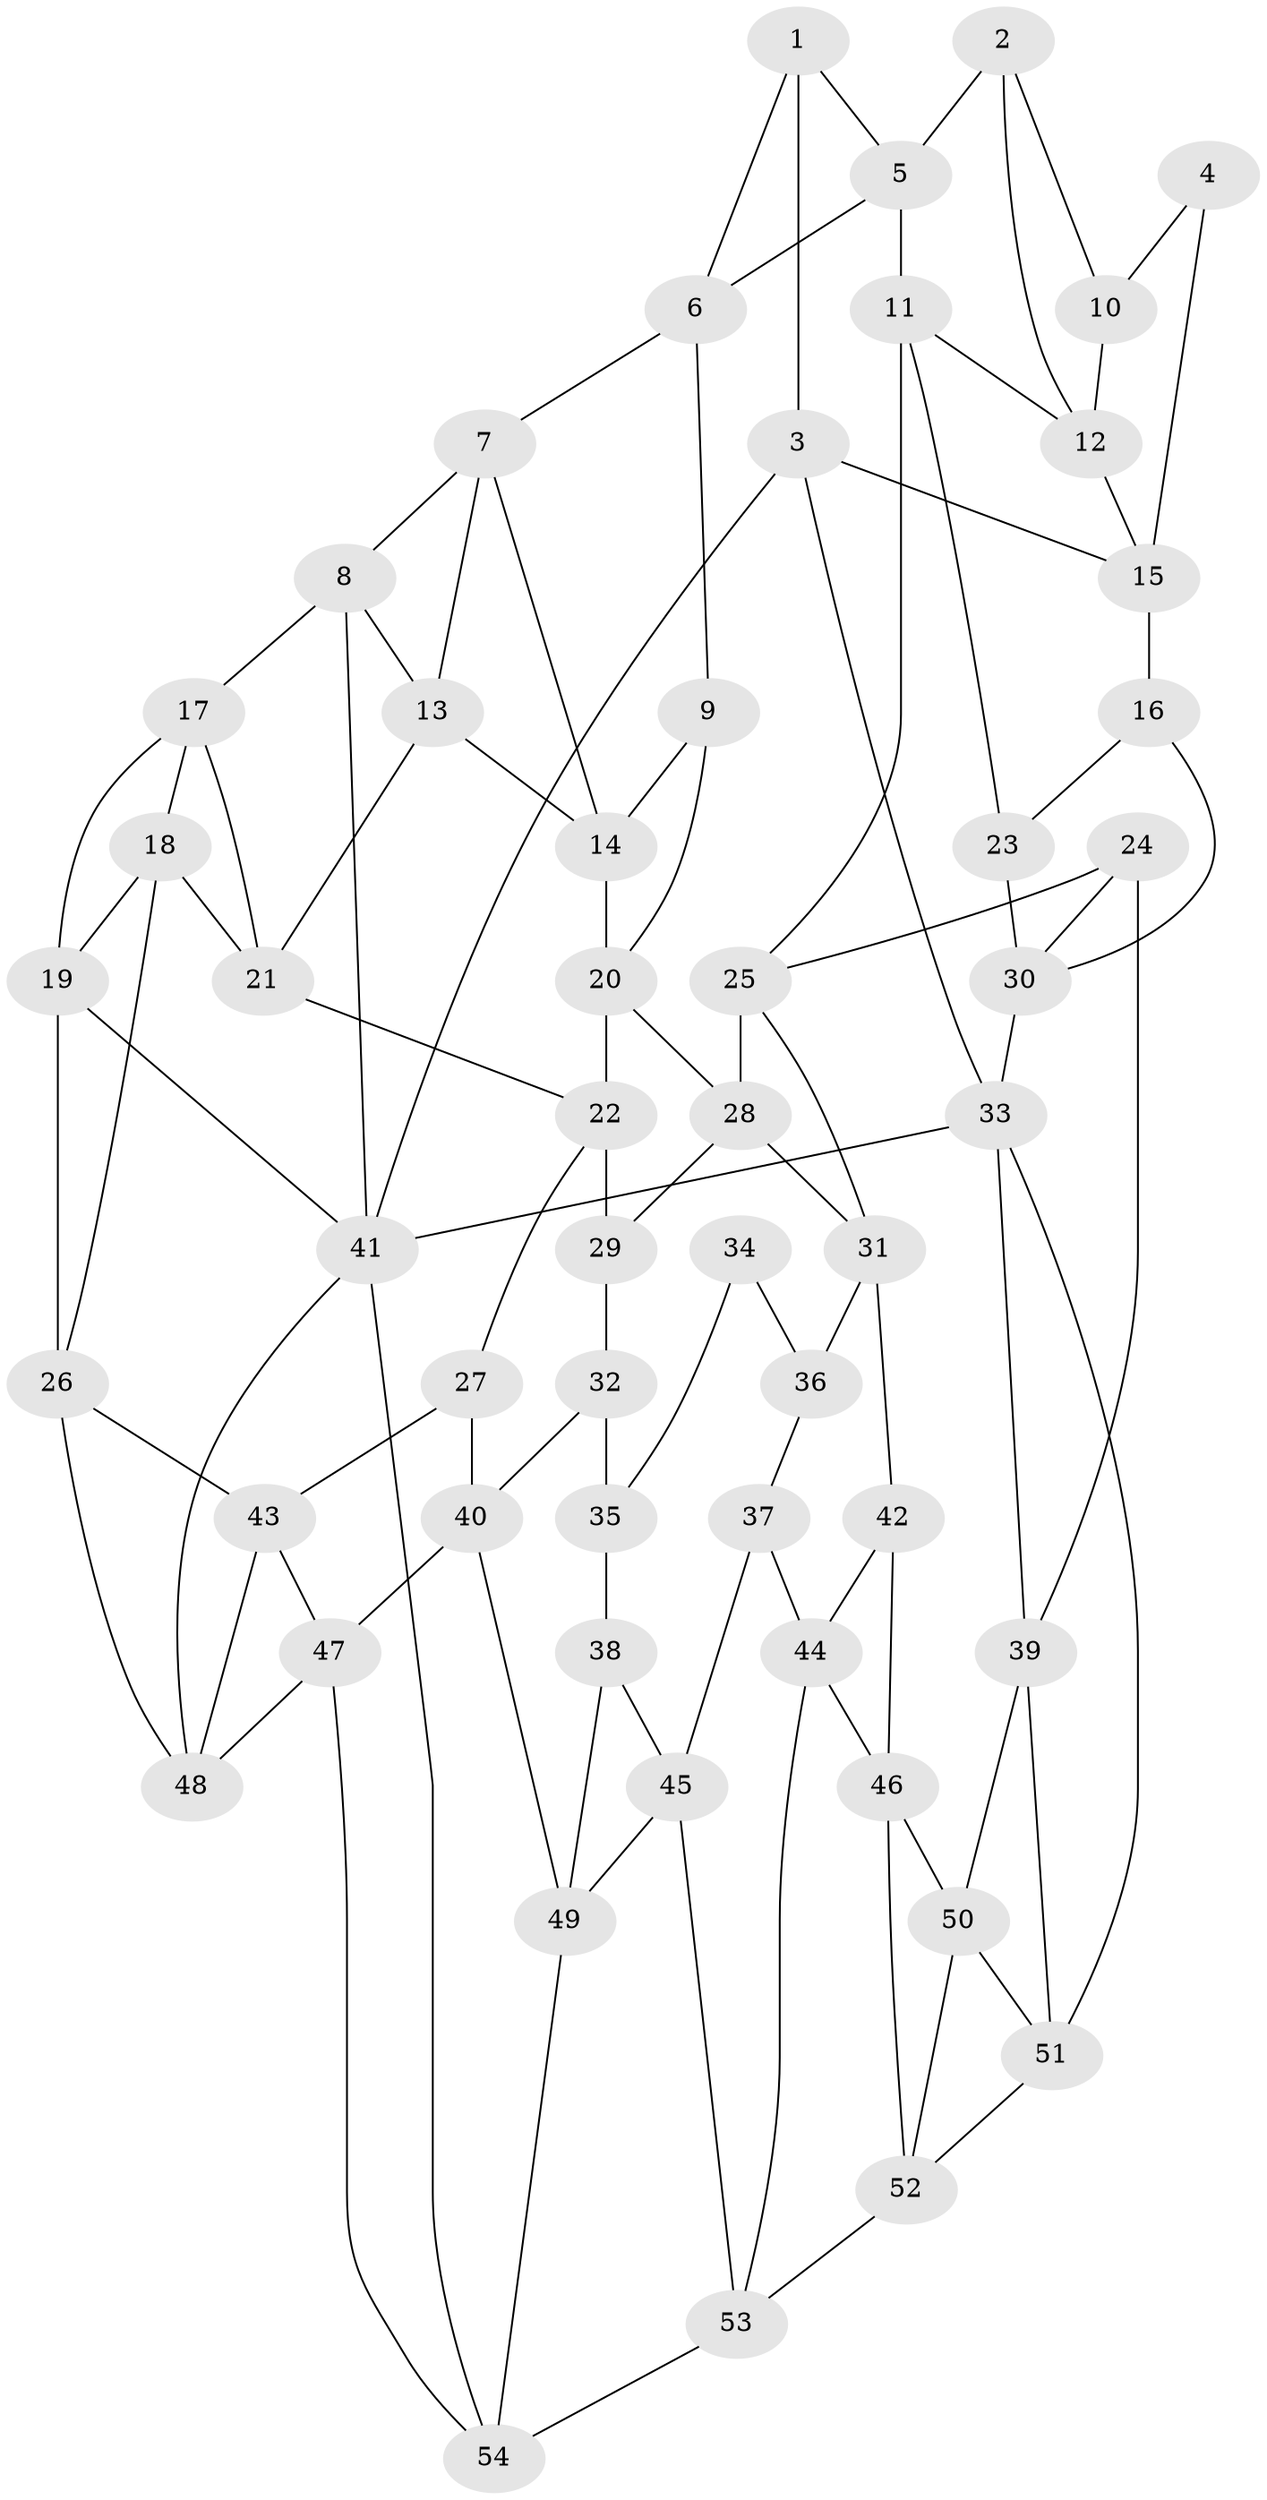 // original degree distribution, {3: 0.018518518518518517, 4: 0.24074074074074073, 5: 0.5185185185185185, 6: 0.2222222222222222}
// Generated by graph-tools (version 1.1) at 2025/03/03/09/25 03:03:13]
// undirected, 54 vertices, 100 edges
graph export_dot {
graph [start="1"]
  node [color=gray90,style=filled];
  1;
  2;
  3;
  4;
  5;
  6;
  7;
  8;
  9;
  10;
  11;
  12;
  13;
  14;
  15;
  16;
  17;
  18;
  19;
  20;
  21;
  22;
  23;
  24;
  25;
  26;
  27;
  28;
  29;
  30;
  31;
  32;
  33;
  34;
  35;
  36;
  37;
  38;
  39;
  40;
  41;
  42;
  43;
  44;
  45;
  46;
  47;
  48;
  49;
  50;
  51;
  52;
  53;
  54;
  1 -- 3 [weight=1.0];
  1 -- 5 [weight=1.0];
  1 -- 6 [weight=1.0];
  2 -- 5 [weight=1.0];
  2 -- 10 [weight=1.0];
  2 -- 12 [weight=1.0];
  3 -- 15 [weight=1.0];
  3 -- 33 [weight=1.0];
  3 -- 41 [weight=1.0];
  4 -- 10 [weight=1.0];
  4 -- 15 [weight=2.0];
  5 -- 6 [weight=1.0];
  5 -- 11 [weight=1.0];
  6 -- 7 [weight=1.0];
  6 -- 9 [weight=1.0];
  7 -- 8 [weight=1.0];
  7 -- 13 [weight=1.0];
  7 -- 14 [weight=1.0];
  8 -- 13 [weight=1.0];
  8 -- 17 [weight=1.0];
  8 -- 41 [weight=1.0];
  9 -- 14 [weight=1.0];
  9 -- 20 [weight=1.0];
  10 -- 12 [weight=1.0];
  11 -- 12 [weight=1.0];
  11 -- 23 [weight=1.0];
  11 -- 25 [weight=1.0];
  12 -- 15 [weight=1.0];
  13 -- 14 [weight=1.0];
  13 -- 21 [weight=1.0];
  14 -- 20 [weight=1.0];
  15 -- 16 [weight=2.0];
  16 -- 23 [weight=1.0];
  16 -- 30 [weight=1.0];
  17 -- 18 [weight=1.0];
  17 -- 19 [weight=1.0];
  17 -- 21 [weight=1.0];
  18 -- 19 [weight=1.0];
  18 -- 21 [weight=1.0];
  18 -- 26 [weight=1.0];
  19 -- 26 [weight=1.0];
  19 -- 41 [weight=1.0];
  20 -- 22 [weight=1.0];
  20 -- 28 [weight=1.0];
  21 -- 22 [weight=1.0];
  22 -- 27 [weight=1.0];
  22 -- 29 [weight=1.0];
  23 -- 30 [weight=1.0];
  24 -- 25 [weight=1.0];
  24 -- 30 [weight=1.0];
  24 -- 39 [weight=1.0];
  25 -- 28 [weight=1.0];
  25 -- 31 [weight=1.0];
  26 -- 43 [weight=1.0];
  26 -- 48 [weight=1.0];
  27 -- 40 [weight=1.0];
  27 -- 43 [weight=1.0];
  28 -- 29 [weight=1.0];
  28 -- 31 [weight=1.0];
  29 -- 32 [weight=1.0];
  30 -- 33 [weight=1.0];
  31 -- 36 [weight=1.0];
  31 -- 42 [weight=1.0];
  32 -- 35 [weight=2.0];
  32 -- 40 [weight=1.0];
  33 -- 39 [weight=1.0];
  33 -- 41 [weight=1.0];
  33 -- 51 [weight=1.0];
  34 -- 35 [weight=1.0];
  34 -- 36 [weight=2.0];
  35 -- 38 [weight=1.0];
  36 -- 37 [weight=1.0];
  37 -- 44 [weight=1.0];
  37 -- 45 [weight=1.0];
  38 -- 45 [weight=1.0];
  38 -- 49 [weight=1.0];
  39 -- 50 [weight=1.0];
  39 -- 51 [weight=1.0];
  40 -- 47 [weight=1.0];
  40 -- 49 [weight=1.0];
  41 -- 48 [weight=1.0];
  41 -- 54 [weight=1.0];
  42 -- 44 [weight=1.0];
  42 -- 46 [weight=1.0];
  43 -- 47 [weight=1.0];
  43 -- 48 [weight=1.0];
  44 -- 46 [weight=1.0];
  44 -- 53 [weight=1.0];
  45 -- 49 [weight=1.0];
  45 -- 53 [weight=1.0];
  46 -- 50 [weight=1.0];
  46 -- 52 [weight=1.0];
  47 -- 48 [weight=1.0];
  47 -- 54 [weight=1.0];
  49 -- 54 [weight=1.0];
  50 -- 51 [weight=1.0];
  50 -- 52 [weight=1.0];
  51 -- 52 [weight=1.0];
  52 -- 53 [weight=1.0];
  53 -- 54 [weight=1.0];
}
